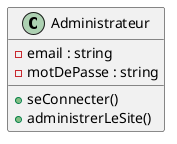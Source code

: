 @startuml Administrateur

Class Administrateur {
    - email : string
    - motDePasse : string
    
    + seConnecter()
    + administrerLeSite()
}

@enduml
